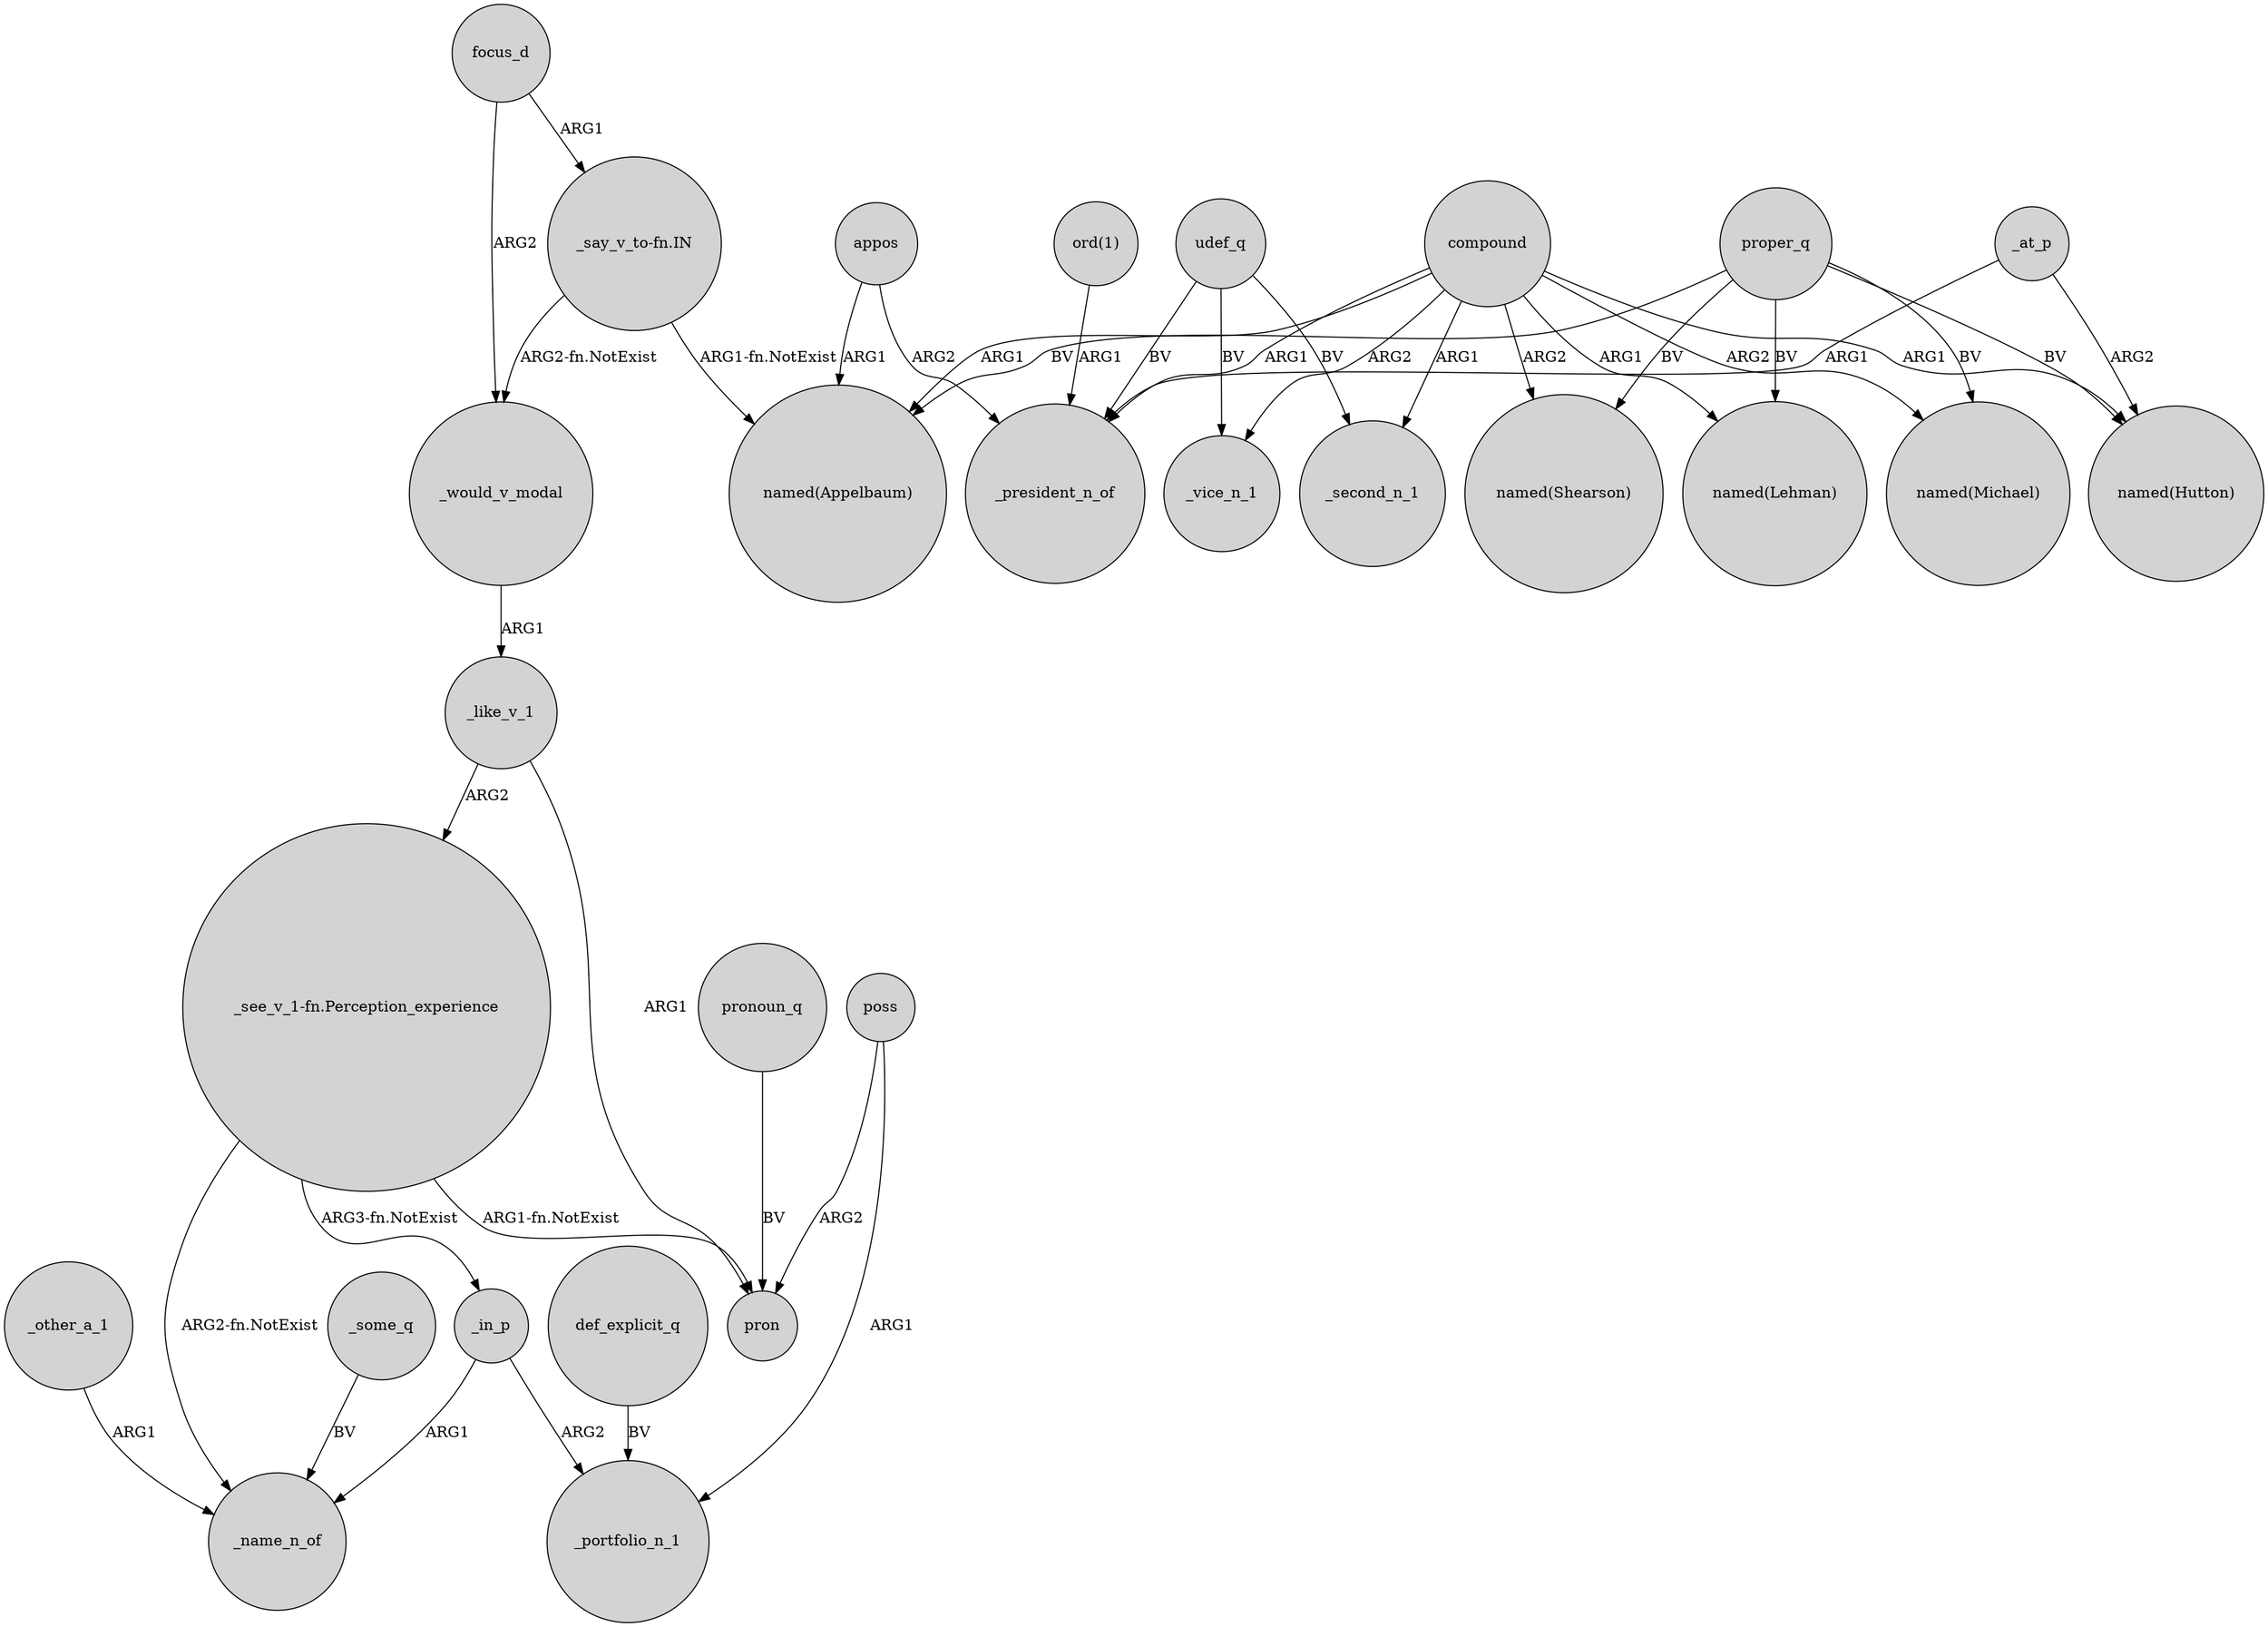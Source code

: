 digraph {
	node [shape=circle style=filled]
	focus_d -> _would_v_modal [label=ARG2]
	_in_p -> _name_n_of [label=ARG1]
	compound -> _vice_n_1 [label=ARG2]
	"_see_v_1-fn.Perception_experience" -> _name_n_of [label="ARG2-fn.NotExist"]
	proper_q -> "named(Appelbaum)" [label=BV]
	"ord(1)" -> _president_n_of [label=ARG1]
	poss -> pron [label=ARG2]
	_like_v_1 -> pron [label=ARG1]
	proper_q -> "named(Shearson)" [label=BV]
	_at_p -> "named(Hutton)" [label=ARG2]
	_other_a_1 -> _name_n_of [label=ARG1]
	poss -> _portfolio_n_1 [label=ARG1]
	def_explicit_q -> _portfolio_n_1 [label=BV]
	"_say_v_to-fn.IN" -> _would_v_modal [label="ARG2-fn.NotExist"]
	udef_q -> _vice_n_1 [label=BV]
	proper_q -> "named(Michael)" [label=BV]
	"_say_v_to-fn.IN" -> "named(Appelbaum)" [label="ARG1-fn.NotExist"]
	proper_q -> "named(Lehman)" [label=BV]
	_would_v_modal -> _like_v_1 [label=ARG1]
	proper_q -> "named(Hutton)" [label=BV]
	appos -> _president_n_of [label=ARG2]
	pronoun_q -> pron [label=BV]
	"_see_v_1-fn.Perception_experience" -> _in_p [label="ARG3-fn.NotExist"]
	compound -> _president_n_of [label=ARG1]
	udef_q -> _president_n_of [label=BV]
	udef_q -> _second_n_1 [label=BV]
	_at_p -> _president_n_of [label=ARG1]
	compound -> "named(Shearson)" [label=ARG2]
	_like_v_1 -> "_see_v_1-fn.Perception_experience" [label=ARG2]
	"_see_v_1-fn.Perception_experience" -> pron [label="ARG1-fn.NotExist"]
	_in_p -> _portfolio_n_1 [label=ARG2]
	compound -> "named(Appelbaum)" [label=ARG1]
	compound -> _second_n_1 [label=ARG1]
	compound -> "named(Lehman)" [label=ARG1]
	_some_q -> _name_n_of [label=BV]
	compound -> "named(Hutton)" [label=ARG1]
	compound -> "named(Michael)" [label=ARG2]
	appos -> "named(Appelbaum)" [label=ARG1]
	focus_d -> "_say_v_to-fn.IN" [label=ARG1]
}
